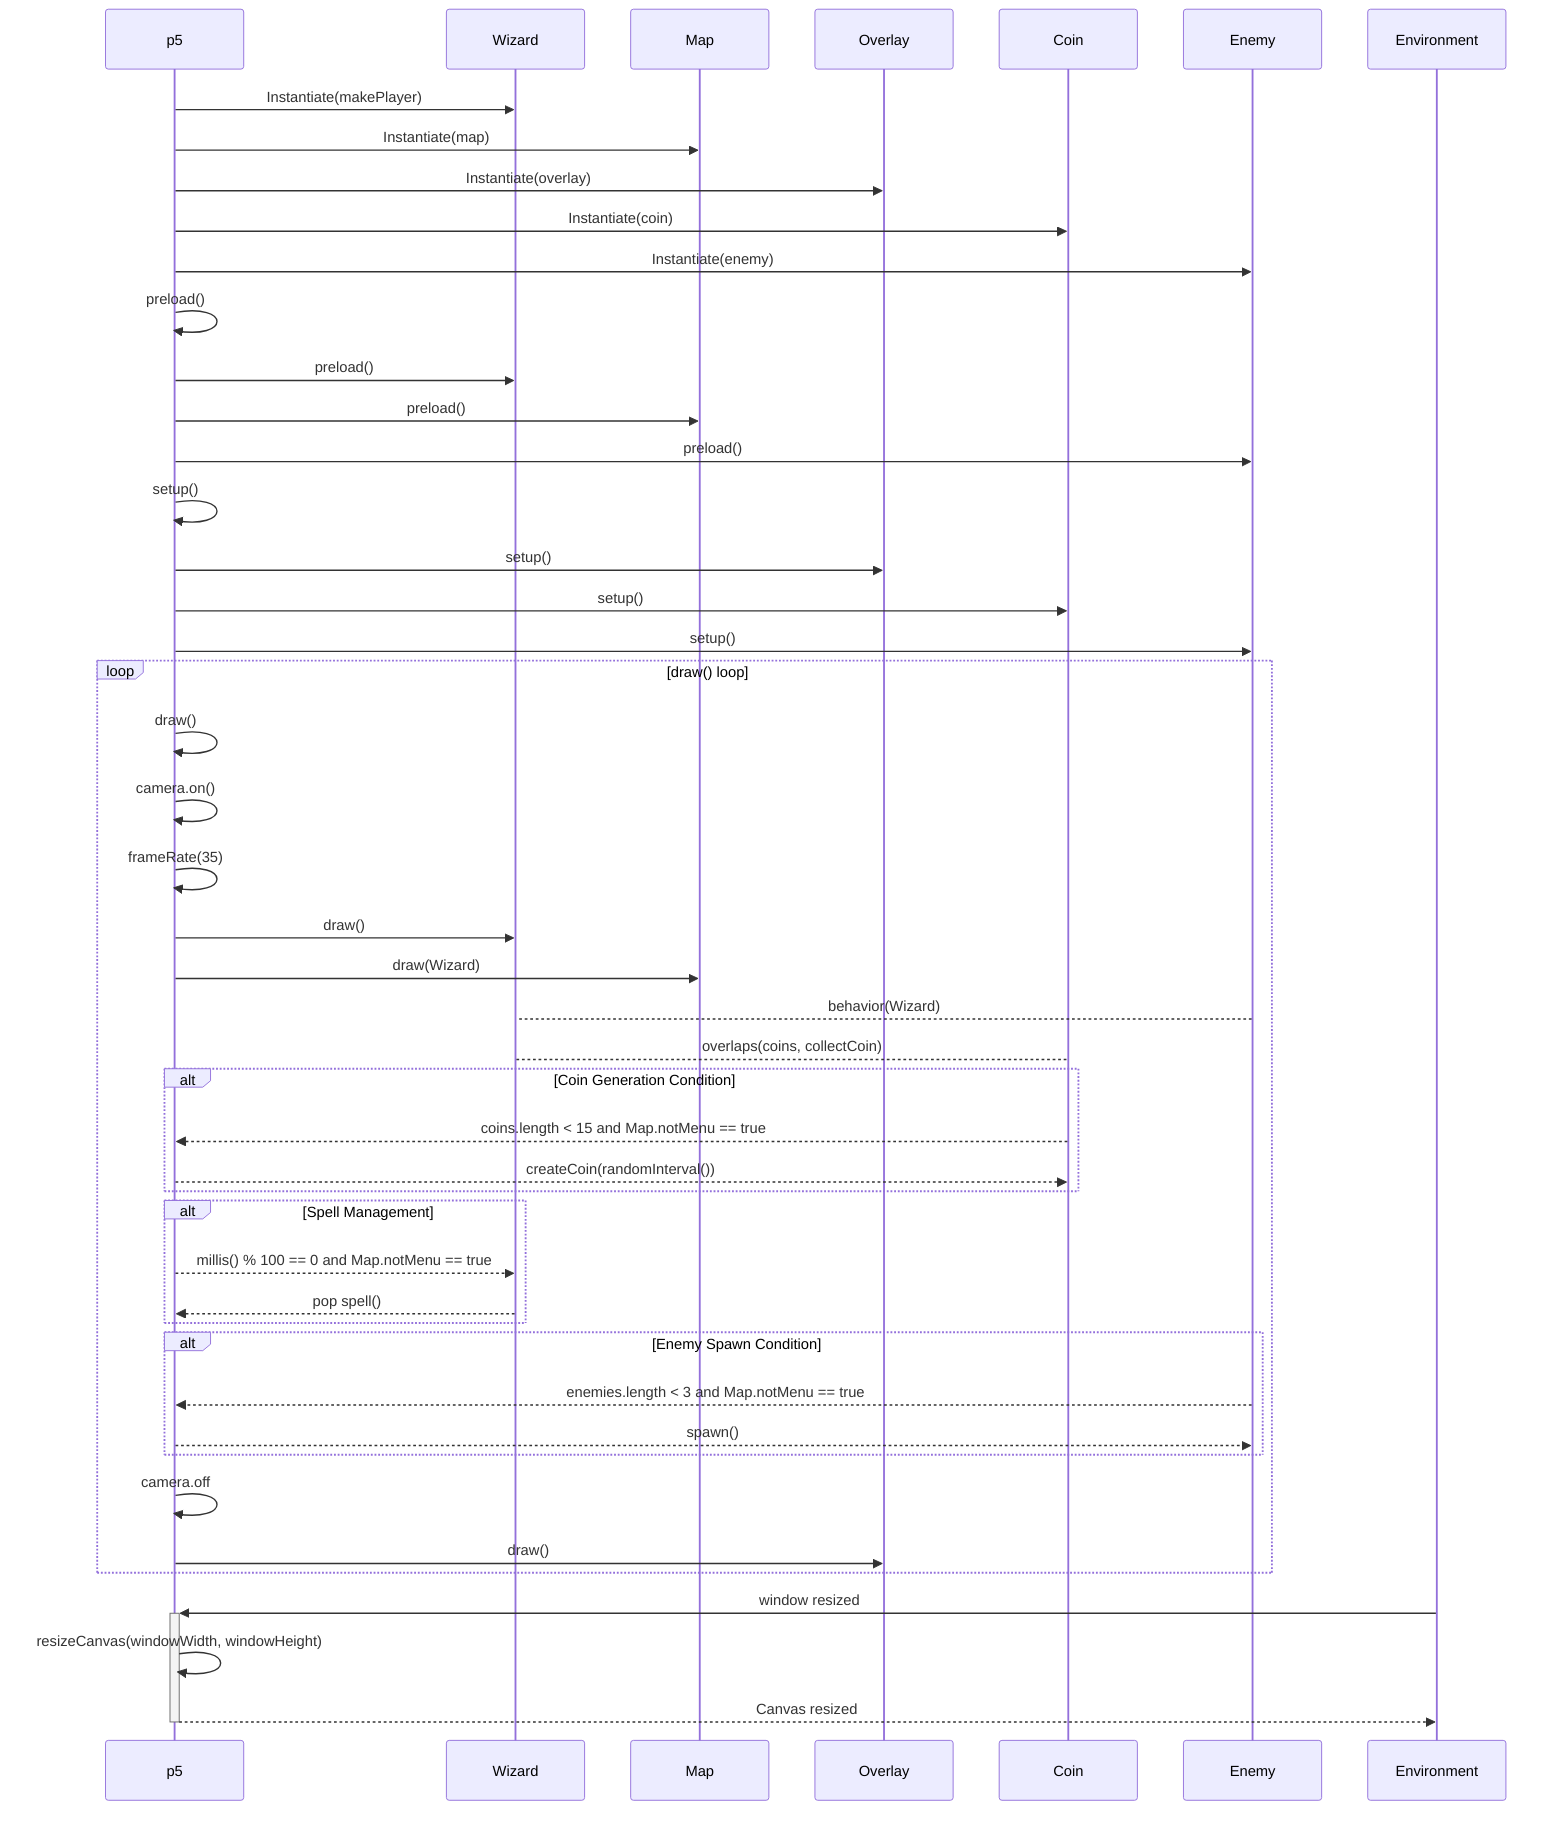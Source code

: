 sequenceDiagram

participant p5
participant Wizard
participant Map
participant Overlay
participant Coin
participant Enemy 

p5 ->>Wizard : Instantiate(makePlayer)
p5 ->>Map : Instantiate(map)
p5 ->>Overlay: Instantiate(overlay)
p5 ->>Coin: Instantiate(coin)
p5 ->>Enemy: Instantiate(enemy)

p5->>p5 : preload()
p5->>Wizard: preload()
p5->>Map: preload()
p5->>Enemy: preload()

p5->>p5: setup()
p5->>Overlay: setup()
p5->>Coin: setup()
p5->>Enemy: setup()

loop draw() loop
    p5->>p5: draw()
    p5->>p5: camera.on()
    p5->>p5: frameRate(35)
    p5->>Wizard : draw()
    p5->>Map: draw(Wizard)
    Enemy-->Wizard: behavior(Wizard)
    Wizard-->Coin: overlaps(coins, collectCoin)

    alt Coin Generation Condition
        Coin -->>p5: coins.length < 15 and Map.notMenu == true
        p5-->>Coin: createCoin(randomInterval())
    end

    alt Spell Management
        p5-->>Wizard: millis() % 100 == 0 and Map.notMenu == true
        Wizard-->>p5: pop spell()
    end

    alt Enemy Spawn Condition
        Enemy-->>p5: enemies.length < 3 and Map.notMenu == true
        p5-->>Enemy: spawn()
    end 

    p5->>p5: camera.off
    p5->>Overlay: draw()
end

Environment->>+p5: window resized
p5->>p5: resizeCanvas(windowWidth, windowHeight)
p5-->>-Environment: Canvas resized